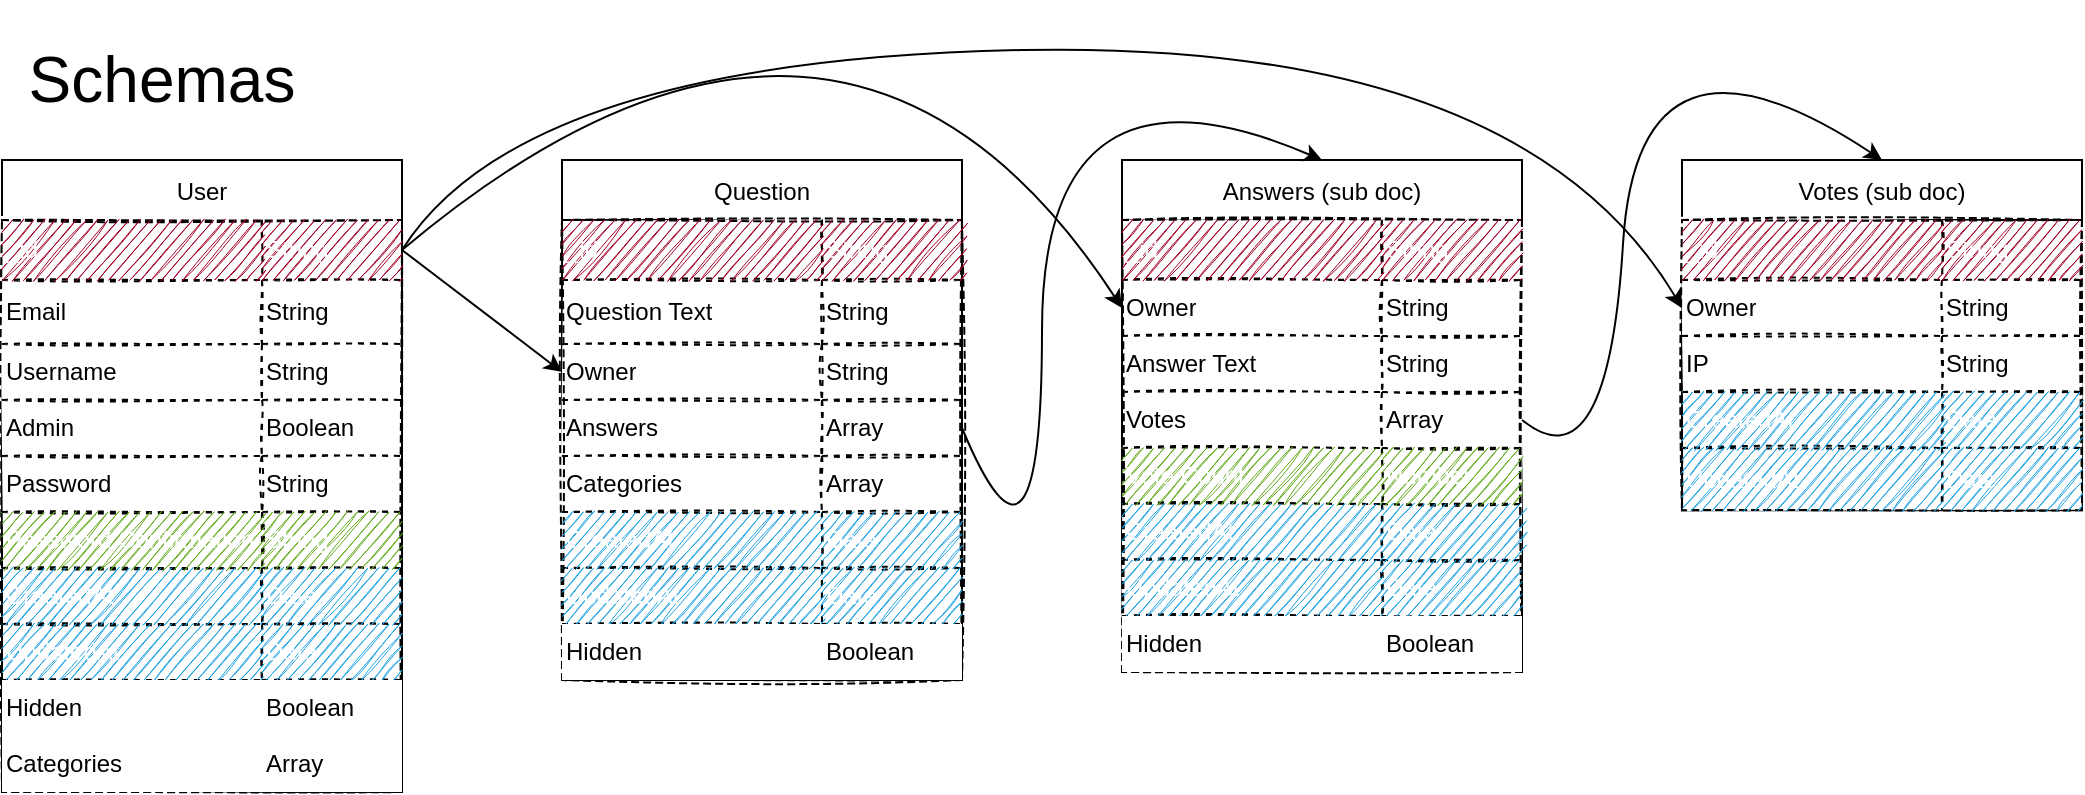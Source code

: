 <mxfile>
    <diagram id="OBr6cDBVOU-OUtQsWPw7" name="Page-1">
        <mxGraphModel dx="1098" dy="507" grid="0" gridSize="10" guides="1" tooltips="1" connect="1" arrows="1" fold="1" page="0" pageScale="1" pageWidth="827" pageHeight="1169" math="0" shadow="0">
            <root>
                <mxCell id="0"/>
                <mxCell id="1" parent="0"/>
                <mxCell id="21" value="Schemas" style="text;html=1;strokeColor=none;fillColor=none;align=center;verticalAlign=middle;whiteSpace=wrap;rounded=0;shadow=0;glass=0;dashed=1;sketch=1;fontSize=32;" parent="1" vertex="1">
                    <mxGeometry width="160" height="80" as="geometry"/>
                </mxCell>
                <mxCell id="46" value="User" style="swimlane;fontStyle=0;childLayout=stackLayout;horizontal=1;startSize=30;horizontalStack=0;resizeParent=1;resizeParentMax=0;resizeLast=0;collapsible=1;marginBottom=0;" parent="1" vertex="1">
                    <mxGeometry y="80" width="200" height="316" as="geometry">
                        <mxRectangle y="80" width="60" height="30" as="alternateBounds"/>
                    </mxGeometry>
                </mxCell>
                <mxCell id="54" value="" style="shape=table;html=1;whiteSpace=wrap;startSize=0;container=1;collapsible=0;childLayout=tableLayout;rounded=0;shadow=0;glass=0;dashed=1;sketch=1;fontSize=20;align=left;" parent="46" vertex="1">
                    <mxGeometry y="30" width="200" height="286" as="geometry"/>
                </mxCell>
                <mxCell id="55" value="" style="shape=partialRectangle;html=1;whiteSpace=wrap;collapsible=0;dropTarget=0;pointerEvents=0;fillColor=none;top=0;left=0;bottom=0;right=0;points=[[0,0.5],[1,0.5]];portConstraint=eastwest;rounded=0;shadow=0;glass=0;dashed=1;sketch=1;fontSize=20;" parent="54" vertex="1">
                    <mxGeometry width="200" height="30" as="geometry"/>
                </mxCell>
                <mxCell id="56" value="_id" style="shape=partialRectangle;html=1;whiteSpace=wrap;connectable=0;fillColor=#a20025;top=0;left=0;bottom=0;right=0;overflow=hidden;pointerEvents=1;rounded=0;shadow=0;glass=0;dashed=1;sketch=1;fontSize=12;align=left;fontColor=#ffffff;strokeColor=#6F0000;" parent="55" vertex="1">
                    <mxGeometry width="130" height="30" as="geometry">
                        <mxRectangle width="130" height="30" as="alternateBounds"/>
                    </mxGeometry>
                </mxCell>
                <mxCell id="57" value="String" style="shape=partialRectangle;html=1;whiteSpace=wrap;connectable=0;fillColor=#a20025;top=0;left=0;bottom=0;right=0;overflow=hidden;pointerEvents=1;rounded=0;shadow=0;glass=0;dashed=1;sketch=1;fontSize=12;align=left;fontColor=#ffffff;strokeColor=#6F0000;" parent="55" vertex="1">
                    <mxGeometry x="130" width="70" height="30" as="geometry">
                        <mxRectangle width="70" height="30" as="alternateBounds"/>
                    </mxGeometry>
                </mxCell>
                <mxCell id="59" value="" style="shape=partialRectangle;html=1;whiteSpace=wrap;collapsible=0;dropTarget=0;pointerEvents=0;fillColor=none;top=0;left=0;bottom=0;right=0;points=[[0,0.5],[1,0.5]];portConstraint=eastwest;rounded=0;shadow=0;glass=0;dashed=1;sketch=1;fontSize=20;" parent="54" vertex="1">
                    <mxGeometry y="30" width="200" height="32" as="geometry"/>
                </mxCell>
                <mxCell id="60" value="Email" style="shape=partialRectangle;html=1;whiteSpace=wrap;connectable=0;fillColor=none;top=0;left=0;bottom=0;right=0;overflow=hidden;pointerEvents=1;rounded=0;shadow=0;glass=0;dashed=1;sketch=1;fontSize=12;align=left;" parent="59" vertex="1">
                    <mxGeometry width="130" height="32" as="geometry">
                        <mxRectangle width="130" height="32" as="alternateBounds"/>
                    </mxGeometry>
                </mxCell>
                <mxCell id="61" value="String" style="shape=partialRectangle;html=1;whiteSpace=wrap;connectable=0;fillColor=none;top=0;left=0;bottom=0;right=0;overflow=hidden;pointerEvents=1;rounded=0;shadow=0;glass=0;dashed=1;sketch=1;fontSize=12;align=left;" parent="59" vertex="1">
                    <mxGeometry x="130" width="70" height="32" as="geometry">
                        <mxRectangle width="70" height="32" as="alternateBounds"/>
                    </mxGeometry>
                </mxCell>
                <mxCell id="63" value="" style="shape=partialRectangle;html=1;whiteSpace=wrap;collapsible=0;dropTarget=0;pointerEvents=0;fillColor=none;top=0;left=0;bottom=0;right=0;points=[[0,0.5],[1,0.5]];portConstraint=eastwest;rounded=0;shadow=0;glass=0;dashed=1;sketch=1;fontSize=20;" parent="54" vertex="1">
                    <mxGeometry y="62" width="200" height="28" as="geometry"/>
                </mxCell>
                <mxCell id="64" value="Username" style="shape=partialRectangle;html=1;whiteSpace=wrap;connectable=0;fillColor=none;top=0;left=0;bottom=0;right=0;overflow=hidden;pointerEvents=1;rounded=0;shadow=0;glass=0;dashed=1;sketch=1;fontSize=12;align=left;" parent="63" vertex="1">
                    <mxGeometry width="130" height="28" as="geometry">
                        <mxRectangle width="130" height="28" as="alternateBounds"/>
                    </mxGeometry>
                </mxCell>
                <mxCell id="65" value="String" style="shape=partialRectangle;html=1;whiteSpace=wrap;connectable=0;fillColor=none;top=0;left=0;bottom=0;right=0;overflow=hidden;pointerEvents=1;rounded=0;shadow=0;glass=0;dashed=1;sketch=1;fontSize=12;align=left;" parent="63" vertex="1">
                    <mxGeometry x="130" width="70" height="28" as="geometry">
                        <mxRectangle width="70" height="28" as="alternateBounds"/>
                    </mxGeometry>
                </mxCell>
                <mxCell id="205" style="shape=partialRectangle;html=1;whiteSpace=wrap;collapsible=0;dropTarget=0;pointerEvents=0;fillColor=none;top=0;left=0;bottom=0;right=0;points=[[0,0.5],[1,0.5]];portConstraint=eastwest;rounded=0;shadow=0;glass=0;dashed=1;sketch=1;fontSize=20;" parent="54" vertex="1">
                    <mxGeometry y="90" width="200" height="28" as="geometry"/>
                </mxCell>
                <mxCell id="206" value="Admin" style="shape=partialRectangle;html=1;whiteSpace=wrap;connectable=0;fillColor=none;top=0;left=0;bottom=0;right=0;overflow=hidden;pointerEvents=1;rounded=0;shadow=0;glass=0;dashed=1;sketch=1;fontSize=12;align=left;" parent="205" vertex="1">
                    <mxGeometry width="130" height="28" as="geometry">
                        <mxRectangle width="130" height="28" as="alternateBounds"/>
                    </mxGeometry>
                </mxCell>
                <mxCell id="207" value="Boolean" style="shape=partialRectangle;html=1;whiteSpace=wrap;connectable=0;fillColor=none;top=0;left=0;bottom=0;right=0;overflow=hidden;pointerEvents=1;rounded=0;shadow=0;glass=0;dashed=1;sketch=1;fontSize=12;align=left;" parent="205" vertex="1">
                    <mxGeometry x="130" width="70" height="28" as="geometry">
                        <mxRectangle width="70" height="28" as="alternateBounds"/>
                    </mxGeometry>
                </mxCell>
                <mxCell id="99" style="shape=partialRectangle;html=1;whiteSpace=wrap;collapsible=0;dropTarget=0;pointerEvents=0;fillColor=none;top=0;left=0;bottom=0;right=0;points=[[0,0.5],[1,0.5]];portConstraint=eastwest;rounded=0;shadow=0;glass=0;dashed=1;sketch=1;fontSize=20;" parent="54" vertex="1">
                    <mxGeometry y="118" width="200" height="28" as="geometry"/>
                </mxCell>
                <mxCell id="100" value="Password" style="shape=partialRectangle;html=1;whiteSpace=wrap;connectable=0;fillColor=none;top=0;left=0;bottom=0;right=0;overflow=hidden;pointerEvents=1;rounded=0;shadow=0;glass=0;dashed=1;sketch=1;fontSize=12;align=left;" parent="99" vertex="1">
                    <mxGeometry width="130" height="28" as="geometry">
                        <mxRectangle width="130" height="28" as="alternateBounds"/>
                    </mxGeometry>
                </mxCell>
                <mxCell id="101" value="String" style="shape=partialRectangle;html=1;whiteSpace=wrap;connectable=0;fillColor=none;top=0;left=0;bottom=0;right=0;overflow=hidden;pointerEvents=1;rounded=0;shadow=0;glass=0;dashed=1;sketch=1;fontSize=12;align=left;" parent="99" vertex="1">
                    <mxGeometry x="130" width="70" height="28" as="geometry">
                        <mxRectangle width="70" height="28" as="alternateBounds"/>
                    </mxGeometry>
                </mxCell>
                <mxCell id="102" style="shape=partialRectangle;html=1;whiteSpace=wrap;collapsible=0;dropTarget=0;pointerEvents=0;fillColor=none;top=0;left=0;bottom=0;right=0;points=[[0,0.5],[1,0.5]];portConstraint=eastwest;rounded=0;shadow=0;glass=0;dashed=1;sketch=1;fontSize=20;" parent="54" vertex="1">
                    <mxGeometry y="146" width="200" height="28" as="geometry"/>
                </mxCell>
                <mxCell id="103" value="Password Confirmation" style="shape=partialRectangle;html=1;whiteSpace=wrap;connectable=0;fillColor=#60a917;top=0;left=0;bottom=0;right=0;overflow=hidden;pointerEvents=1;rounded=0;shadow=0;glass=0;dashed=1;sketch=1;fontSize=12;align=left;strokeColor=#2D7600;fontColor=#ffffff;" parent="102" vertex="1">
                    <mxGeometry width="130" height="28" as="geometry">
                        <mxRectangle width="130" height="28" as="alternateBounds"/>
                    </mxGeometry>
                </mxCell>
                <mxCell id="104" value="String" style="shape=partialRectangle;html=1;whiteSpace=wrap;connectable=0;fillColor=#60a917;top=0;left=0;bottom=0;right=0;overflow=hidden;pointerEvents=1;rounded=0;shadow=0;glass=0;dashed=1;sketch=1;fontSize=12;align=left;strokeColor=#2D7600;fontColor=#ffffff;" parent="102" vertex="1">
                    <mxGeometry x="130" width="70" height="28" as="geometry">
                        <mxRectangle width="70" height="28" as="alternateBounds"/>
                    </mxGeometry>
                </mxCell>
                <mxCell id="105" style="shape=partialRectangle;html=1;whiteSpace=wrap;collapsible=0;dropTarget=0;pointerEvents=0;fillColor=none;top=0;left=0;bottom=0;right=0;points=[[0,0.5],[1,0.5]];portConstraint=eastwest;rounded=0;shadow=0;glass=0;dashed=1;sketch=1;fontSize=20;" parent="54" vertex="1">
                    <mxGeometry y="174" width="200" height="28" as="geometry"/>
                </mxCell>
                <mxCell id="106" value="CreatedAt" style="shape=partialRectangle;html=1;whiteSpace=wrap;connectable=0;fillColor=#1ba1e2;top=0;left=0;bottom=0;right=0;overflow=hidden;pointerEvents=1;rounded=0;shadow=0;glass=0;dashed=1;sketch=1;fontSize=12;align=left;fontColor=#ffffff;strokeColor=#006EAF;" parent="105" vertex="1">
                    <mxGeometry width="130" height="28" as="geometry">
                        <mxRectangle width="130" height="28" as="alternateBounds"/>
                    </mxGeometry>
                </mxCell>
                <mxCell id="107" value="Date" style="shape=partialRectangle;html=1;whiteSpace=wrap;connectable=0;fillColor=#1ba1e2;top=0;left=0;bottom=0;right=0;overflow=hidden;pointerEvents=1;rounded=0;shadow=0;glass=0;dashed=1;sketch=1;fontSize=12;align=left;fontColor=#ffffff;strokeColor=#006EAF;" parent="105" vertex="1">
                    <mxGeometry x="130" width="70" height="28" as="geometry">
                        <mxRectangle width="70" height="28" as="alternateBounds"/>
                    </mxGeometry>
                </mxCell>
                <mxCell id="108" style="shape=partialRectangle;html=1;whiteSpace=wrap;collapsible=0;dropTarget=0;pointerEvents=0;fillColor=none;top=0;left=0;bottom=0;right=0;points=[[0,0.5],[1,0.5]];portConstraint=eastwest;rounded=0;shadow=0;glass=0;dashed=1;sketch=1;fontSize=20;" parent="54" vertex="1">
                    <mxGeometry y="202" width="200" height="28" as="geometry"/>
                </mxCell>
                <mxCell id="109" value="UpdatedAt" style="shape=partialRectangle;html=1;whiteSpace=wrap;connectable=0;fillColor=#1ba1e2;top=0;left=0;bottom=0;right=0;overflow=hidden;pointerEvents=1;rounded=0;shadow=0;glass=0;dashed=1;sketch=1;fontSize=12;align=left;fontColor=#ffffff;strokeColor=#006EAF;" parent="108" vertex="1">
                    <mxGeometry width="130" height="28" as="geometry">
                        <mxRectangle width="130" height="28" as="alternateBounds"/>
                    </mxGeometry>
                </mxCell>
                <mxCell id="110" value="Date" style="shape=partialRectangle;html=1;whiteSpace=wrap;connectable=0;fillColor=#1ba1e2;top=0;left=0;bottom=0;right=0;overflow=hidden;pointerEvents=1;rounded=0;shadow=0;glass=0;dashed=1;sketch=1;fontSize=12;align=left;fontColor=#ffffff;strokeColor=#006EAF;" parent="108" vertex="1">
                    <mxGeometry x="130" width="70" height="28" as="geometry">
                        <mxRectangle width="70" height="28" as="alternateBounds"/>
                    </mxGeometry>
                </mxCell>
                <mxCell id="208" style="shape=partialRectangle;html=1;whiteSpace=wrap;collapsible=0;dropTarget=0;pointerEvents=0;fillColor=none;top=0;left=0;bottom=0;right=0;points=[[0,0.5],[1,0.5]];portConstraint=eastwest;rounded=0;shadow=0;glass=0;dashed=1;sketch=1;fontSize=20;" parent="54" vertex="1">
                    <mxGeometry y="230" width="200" height="28" as="geometry"/>
                </mxCell>
                <mxCell id="209" value="Hidden" style="shape=partialRectangle;html=1;whiteSpace=wrap;connectable=0;top=0;left=0;bottom=0;right=0;overflow=hidden;pointerEvents=1;rounded=0;shadow=0;glass=0;dashed=1;sketch=0;fontSize=12;align=left;" parent="208" vertex="1">
                    <mxGeometry width="130" height="28" as="geometry">
                        <mxRectangle width="130" height="28" as="alternateBounds"/>
                    </mxGeometry>
                </mxCell>
                <mxCell id="210" value="Boolean" style="shape=partialRectangle;html=1;whiteSpace=wrap;connectable=0;top=0;left=0;bottom=0;right=0;overflow=hidden;pointerEvents=1;rounded=0;shadow=0;glass=0;dashed=1;sketch=0;fontSize=12;align=left;" parent="208" vertex="1">
                    <mxGeometry x="130" width="70" height="28" as="geometry">
                        <mxRectangle width="70" height="28" as="alternateBounds"/>
                    </mxGeometry>
                </mxCell>
                <mxCell id="220" style="shape=partialRectangle;html=1;whiteSpace=wrap;collapsible=0;dropTarget=0;pointerEvents=0;fillColor=none;top=0;left=0;bottom=0;right=0;points=[[0,0.5],[1,0.5]];portConstraint=eastwest;rounded=0;shadow=0;glass=0;dashed=1;sketch=1;fontSize=20;" parent="54" vertex="1">
                    <mxGeometry y="258" width="200" height="28" as="geometry"/>
                </mxCell>
                <mxCell id="221" value="Categories" style="shape=partialRectangle;html=1;whiteSpace=wrap;connectable=0;top=0;left=0;bottom=0;right=0;overflow=hidden;pointerEvents=1;rounded=0;shadow=0;glass=0;dashed=1;sketch=0;fontSize=12;align=left;" parent="220" vertex="1">
                    <mxGeometry width="130" height="28" as="geometry">
                        <mxRectangle width="130" height="28" as="alternateBounds"/>
                    </mxGeometry>
                </mxCell>
                <mxCell id="222" value="Array" style="shape=partialRectangle;html=1;whiteSpace=wrap;connectable=0;top=0;left=0;bottom=0;right=0;overflow=hidden;pointerEvents=1;rounded=0;shadow=0;glass=0;dashed=1;sketch=0;fontSize=12;align=left;" parent="220" vertex="1">
                    <mxGeometry x="130" width="70" height="28" as="geometry">
                        <mxRectangle width="70" height="28" as="alternateBounds"/>
                    </mxGeometry>
                </mxCell>
                <mxCell id="112" value="Question" style="swimlane;fontStyle=0;childLayout=stackLayout;horizontal=1;startSize=30;horizontalStack=0;resizeParent=1;resizeParentMax=0;resizeLast=0;collapsible=1;marginBottom=0;" parent="1" vertex="1">
                    <mxGeometry x="280" y="80" width="200" height="260" as="geometry">
                        <mxRectangle y="80" width="60" height="30" as="alternateBounds"/>
                    </mxGeometry>
                </mxCell>
                <mxCell id="113" value="" style="shape=table;html=1;whiteSpace=wrap;startSize=0;container=1;collapsible=0;childLayout=tableLayout;rounded=0;shadow=0;glass=0;dashed=1;sketch=1;fontSize=20;align=left;" parent="112" vertex="1">
                    <mxGeometry y="30" width="200" height="230" as="geometry"/>
                </mxCell>
                <mxCell id="114" value="" style="shape=partialRectangle;html=1;whiteSpace=wrap;collapsible=0;dropTarget=0;pointerEvents=0;fillColor=none;top=0;left=0;bottom=0;right=0;points=[[0,0.5],[1,0.5]];portConstraint=eastwest;rounded=0;shadow=0;glass=0;dashed=1;sketch=1;fontSize=20;" parent="113" vertex="1">
                    <mxGeometry width="200" height="30" as="geometry"/>
                </mxCell>
                <mxCell id="115" value="_id" style="shape=partialRectangle;html=1;whiteSpace=wrap;connectable=0;fillColor=#a20025;top=0;left=0;bottom=0;right=0;overflow=hidden;pointerEvents=1;rounded=0;shadow=0;glass=0;dashed=1;sketch=1;fontSize=12;align=left;fontColor=#ffffff;strokeColor=#6F0000;" parent="114" vertex="1">
                    <mxGeometry width="130" height="30" as="geometry">
                        <mxRectangle width="130" height="30" as="alternateBounds"/>
                    </mxGeometry>
                </mxCell>
                <mxCell id="116" value="String" style="shape=partialRectangle;html=1;whiteSpace=wrap;connectable=0;fillColor=#a20025;top=0;left=0;bottom=0;right=0;overflow=hidden;pointerEvents=1;rounded=0;shadow=0;glass=0;dashed=1;sketch=1;fontSize=12;align=left;fontColor=#ffffff;strokeColor=#6F0000;" parent="114" vertex="1">
                    <mxGeometry x="130" width="70" height="30" as="geometry">
                        <mxRectangle width="70" height="30" as="alternateBounds"/>
                    </mxGeometry>
                </mxCell>
                <mxCell id="117" value="" style="shape=partialRectangle;html=1;whiteSpace=wrap;collapsible=0;dropTarget=0;pointerEvents=0;fillColor=none;top=0;left=0;bottom=0;right=0;points=[[0,0.5],[1,0.5]];portConstraint=eastwest;rounded=0;shadow=0;glass=0;dashed=1;sketch=1;fontSize=20;" parent="113" vertex="1">
                    <mxGeometry y="30" width="200" height="32" as="geometry"/>
                </mxCell>
                <mxCell id="118" value="Question Text" style="shape=partialRectangle;html=1;whiteSpace=wrap;connectable=0;fillColor=none;top=0;left=0;bottom=0;right=0;overflow=hidden;pointerEvents=1;rounded=0;shadow=0;glass=0;dashed=1;sketch=1;fontSize=12;align=left;" parent="117" vertex="1">
                    <mxGeometry width="130" height="32" as="geometry">
                        <mxRectangle width="130" height="32" as="alternateBounds"/>
                    </mxGeometry>
                </mxCell>
                <mxCell id="119" value="String" style="shape=partialRectangle;html=1;whiteSpace=wrap;connectable=0;fillColor=none;top=0;left=0;bottom=0;right=0;overflow=hidden;pointerEvents=1;rounded=0;shadow=0;glass=0;dashed=1;sketch=1;fontSize=12;align=left;" parent="117" vertex="1">
                    <mxGeometry x="130" width="70" height="32" as="geometry">
                        <mxRectangle width="70" height="32" as="alternateBounds"/>
                    </mxGeometry>
                </mxCell>
                <mxCell id="120" value="" style="shape=partialRectangle;html=1;whiteSpace=wrap;collapsible=0;dropTarget=0;pointerEvents=0;fillColor=none;top=0;left=0;bottom=0;right=0;points=[[0,0.5],[1,0.5]];portConstraint=eastwest;rounded=0;shadow=0;glass=0;dashed=1;sketch=1;fontSize=20;" parent="113" vertex="1">
                    <mxGeometry y="62" width="200" height="28" as="geometry"/>
                </mxCell>
                <mxCell id="121" value="Owner" style="shape=partialRectangle;html=1;whiteSpace=wrap;connectable=0;fillColor=none;top=0;left=0;bottom=0;right=0;overflow=hidden;pointerEvents=1;rounded=0;shadow=0;glass=0;dashed=1;sketch=1;fontSize=12;align=left;" parent="120" vertex="1">
                    <mxGeometry width="130" height="28" as="geometry">
                        <mxRectangle width="130" height="28" as="alternateBounds"/>
                    </mxGeometry>
                </mxCell>
                <mxCell id="122" value="String" style="shape=partialRectangle;html=1;whiteSpace=wrap;connectable=0;fillColor=none;top=0;left=0;bottom=0;right=0;overflow=hidden;pointerEvents=1;rounded=0;shadow=0;glass=0;dashed=1;sketch=1;fontSize=12;align=left;" parent="120" vertex="1">
                    <mxGeometry x="130" width="70" height="28" as="geometry">
                        <mxRectangle width="70" height="28" as="alternateBounds"/>
                    </mxGeometry>
                </mxCell>
                <mxCell id="123" style="shape=partialRectangle;html=1;whiteSpace=wrap;collapsible=0;dropTarget=0;pointerEvents=0;fillColor=none;top=0;left=0;bottom=0;right=0;points=[[0,0.5],[1,0.5]];portConstraint=eastwest;rounded=0;shadow=0;glass=0;dashed=1;sketch=1;fontSize=20;" parent="113" vertex="1">
                    <mxGeometry y="90" width="200" height="28" as="geometry"/>
                </mxCell>
                <mxCell id="124" value="Answers" style="shape=partialRectangle;html=1;whiteSpace=wrap;connectable=0;fillColor=none;top=0;left=0;bottom=0;right=0;overflow=hidden;pointerEvents=1;rounded=0;shadow=0;glass=0;dashed=1;sketch=1;fontSize=12;align=left;" parent="123" vertex="1">
                    <mxGeometry width="130" height="28" as="geometry">
                        <mxRectangle width="130" height="28" as="alternateBounds"/>
                    </mxGeometry>
                </mxCell>
                <mxCell id="125" value="Array" style="shape=partialRectangle;html=1;whiteSpace=wrap;connectable=0;fillColor=none;top=0;left=0;bottom=0;right=0;overflow=hidden;pointerEvents=1;rounded=0;shadow=0;glass=0;dashed=1;sketch=1;fontSize=12;align=left;" parent="123" vertex="1">
                    <mxGeometry x="130" width="70" height="28" as="geometry">
                        <mxRectangle width="70" height="28" as="alternateBounds"/>
                    </mxGeometry>
                </mxCell>
                <mxCell id="199" style="shape=partialRectangle;html=1;whiteSpace=wrap;collapsible=0;dropTarget=0;pointerEvents=0;fillColor=none;top=0;left=0;bottom=0;right=0;points=[[0,0.5],[1,0.5]];portConstraint=eastwest;rounded=0;shadow=0;glass=0;dashed=1;sketch=1;fontSize=20;" parent="113" vertex="1">
                    <mxGeometry y="118" width="200" height="28" as="geometry"/>
                </mxCell>
                <mxCell id="200" value="Categories" style="shape=partialRectangle;html=1;whiteSpace=wrap;connectable=0;fillColor=none;top=0;left=0;bottom=0;right=0;overflow=hidden;pointerEvents=1;rounded=0;shadow=0;glass=0;dashed=1;sketch=1;fontSize=12;align=left;" parent="199" vertex="1">
                    <mxGeometry width="130" height="28" as="geometry">
                        <mxRectangle width="130" height="28" as="alternateBounds"/>
                    </mxGeometry>
                </mxCell>
                <mxCell id="201" value="Array" style="shape=partialRectangle;html=1;whiteSpace=wrap;connectable=0;fillColor=none;top=0;left=0;bottom=0;right=0;overflow=hidden;pointerEvents=1;rounded=0;shadow=0;glass=0;dashed=1;sketch=1;fontSize=12;align=left;" parent="199" vertex="1">
                    <mxGeometry x="130" width="70" height="28" as="geometry">
                        <mxRectangle width="70" height="28" as="alternateBounds"/>
                    </mxGeometry>
                </mxCell>
                <mxCell id="176" style="shape=partialRectangle;html=1;whiteSpace=wrap;collapsible=0;dropTarget=0;pointerEvents=0;fillColor=none;top=0;left=0;bottom=0;right=0;points=[[0,0.5],[1,0.5]];portConstraint=eastwest;rounded=0;shadow=0;glass=0;dashed=1;sketch=1;fontSize=20;" parent="113" vertex="1">
                    <mxGeometry y="146" width="200" height="28" as="geometry"/>
                </mxCell>
                <mxCell id="177" value="CreatedAt" style="shape=partialRectangle;html=1;whiteSpace=wrap;connectable=0;fillColor=#1ba1e2;top=0;left=0;bottom=0;right=0;overflow=hidden;pointerEvents=1;rounded=0;shadow=0;glass=0;dashed=1;sketch=1;fontSize=12;align=left;fontColor=#ffffff;strokeColor=#006EAF;" parent="176" vertex="1">
                    <mxGeometry width="130" height="28" as="geometry">
                        <mxRectangle width="130" height="28" as="alternateBounds"/>
                    </mxGeometry>
                </mxCell>
                <mxCell id="178" value="Date" style="shape=partialRectangle;html=1;whiteSpace=wrap;connectable=0;fillColor=#1ba1e2;top=0;left=0;bottom=0;right=0;overflow=hidden;pointerEvents=1;rounded=0;shadow=0;glass=0;dashed=1;sketch=1;fontSize=12;align=left;fontColor=#ffffff;strokeColor=#006EAF;" parent="176" vertex="1">
                    <mxGeometry x="130" width="70" height="28" as="geometry">
                        <mxRectangle width="70" height="28" as="alternateBounds"/>
                    </mxGeometry>
                </mxCell>
                <mxCell id="180" style="shape=partialRectangle;html=1;whiteSpace=wrap;collapsible=0;dropTarget=0;pointerEvents=0;fillColor=none;top=0;left=0;bottom=0;right=0;points=[[0,0.5],[1,0.5]];portConstraint=eastwest;rounded=0;shadow=0;glass=0;dashed=1;sketch=1;fontSize=20;" parent="113" vertex="1">
                    <mxGeometry y="174" width="200" height="28" as="geometry"/>
                </mxCell>
                <mxCell id="181" value="UpdatedAt" style="shape=partialRectangle;html=1;whiteSpace=wrap;connectable=0;fillColor=#1ba1e2;top=0;left=0;bottom=0;right=0;overflow=hidden;pointerEvents=1;rounded=0;shadow=0;glass=0;dashed=1;sketch=1;fontSize=12;align=left;fontColor=#ffffff;strokeColor=#006EAF;" parent="180" vertex="1">
                    <mxGeometry width="130" height="28" as="geometry">
                        <mxRectangle width="130" height="28" as="alternateBounds"/>
                    </mxGeometry>
                </mxCell>
                <mxCell id="182" value="Date" style="shape=partialRectangle;html=1;whiteSpace=wrap;connectable=0;fillColor=#1ba1e2;top=0;left=0;bottom=0;right=0;overflow=hidden;pointerEvents=1;rounded=0;shadow=0;glass=0;dashed=1;sketch=1;fontSize=12;align=left;fontColor=#ffffff;strokeColor=#006EAF;" parent="180" vertex="1">
                    <mxGeometry x="130" width="70" height="28" as="geometry">
                        <mxRectangle width="70" height="28" as="alternateBounds"/>
                    </mxGeometry>
                </mxCell>
                <mxCell id="211" style="shape=partialRectangle;html=1;whiteSpace=wrap;collapsible=0;dropTarget=0;pointerEvents=0;fillColor=none;top=0;left=0;bottom=0;right=0;points=[[0,0.5],[1,0.5]];portConstraint=eastwest;rounded=0;shadow=0;glass=0;dashed=1;sketch=1;fontSize=20;" parent="113" vertex="1">
                    <mxGeometry y="202" width="200" height="28" as="geometry"/>
                </mxCell>
                <mxCell id="212" value="Hidden" style="shape=partialRectangle;html=1;whiteSpace=wrap;connectable=0;top=0;left=0;bottom=0;right=0;overflow=hidden;pointerEvents=1;rounded=0;shadow=0;glass=0;dashed=1;sketch=0;fontSize=12;align=left;" parent="211" vertex="1">
                    <mxGeometry width="130" height="28" as="geometry">
                        <mxRectangle width="130" height="28" as="alternateBounds"/>
                    </mxGeometry>
                </mxCell>
                <mxCell id="213" value="Boolean" style="shape=partialRectangle;html=1;whiteSpace=wrap;connectable=0;top=0;left=0;bottom=0;right=0;overflow=hidden;pointerEvents=1;rounded=0;shadow=0;glass=0;dashed=1;sketch=0;fontSize=12;align=left;" parent="211" vertex="1">
                    <mxGeometry x="130" width="70" height="28" as="geometry">
                        <mxRectangle width="70" height="28" as="alternateBounds"/>
                    </mxGeometry>
                </mxCell>
                <mxCell id="135" value="" style="endArrow=classic;html=1;fontSize=12;fontColor=#FFFFFF;exitX=1;exitY=0.5;exitDx=0;exitDy=0;entryX=0;entryY=0.5;entryDx=0;entryDy=0;" parent="1" source="55" target="120" edge="1">
                    <mxGeometry width="50" height="50" relative="1" as="geometry">
                        <mxPoint x="370" y="320" as="sourcePoint"/>
                        <mxPoint x="420" y="270" as="targetPoint"/>
                    </mxGeometry>
                </mxCell>
                <mxCell id="136" value="Answers (sub doc)" style="swimlane;fontStyle=0;childLayout=stackLayout;horizontal=1;startSize=30;horizontalStack=0;resizeParent=1;resizeParentMax=0;resizeLast=0;collapsible=1;marginBottom=0;" parent="1" vertex="1">
                    <mxGeometry x="560" y="80" width="200" height="256" as="geometry">
                        <mxRectangle y="80" width="60" height="30" as="alternateBounds"/>
                    </mxGeometry>
                </mxCell>
                <mxCell id="137" value="" style="shape=table;html=1;whiteSpace=wrap;startSize=0;container=1;collapsible=0;childLayout=tableLayout;rounded=0;shadow=0;glass=0;dashed=1;sketch=1;fontSize=20;align=left;" parent="136" vertex="1">
                    <mxGeometry y="30" width="200" height="226" as="geometry"/>
                </mxCell>
                <mxCell id="138" value="" style="shape=partialRectangle;html=1;whiteSpace=wrap;collapsible=0;dropTarget=0;pointerEvents=0;fillColor=none;top=0;left=0;bottom=0;right=0;points=[[0,0.5],[1,0.5]];portConstraint=eastwest;rounded=0;shadow=0;glass=0;dashed=1;sketch=1;fontSize=20;" parent="137" vertex="1">
                    <mxGeometry width="200" height="30" as="geometry"/>
                </mxCell>
                <mxCell id="139" value="_id" style="shape=partialRectangle;html=1;whiteSpace=wrap;connectable=0;fillColor=#a20025;top=0;left=0;bottom=0;right=0;overflow=hidden;pointerEvents=1;rounded=0;shadow=0;glass=0;dashed=1;sketch=1;fontSize=12;align=left;fontColor=#ffffff;strokeColor=#6F0000;" parent="138" vertex="1">
                    <mxGeometry width="130" height="30" as="geometry">
                        <mxRectangle width="130" height="30" as="alternateBounds"/>
                    </mxGeometry>
                </mxCell>
                <mxCell id="140" value="String" style="shape=partialRectangle;html=1;whiteSpace=wrap;connectable=0;fillColor=#a20025;top=0;left=0;bottom=0;right=0;overflow=hidden;pointerEvents=1;rounded=0;shadow=0;glass=0;dashed=1;sketch=1;fontSize=12;align=left;fontColor=#ffffff;strokeColor=#6F0000;" parent="138" vertex="1">
                    <mxGeometry x="130" width="70" height="30" as="geometry">
                        <mxRectangle width="70" height="30" as="alternateBounds"/>
                    </mxGeometry>
                </mxCell>
                <mxCell id="144" value="" style="shape=partialRectangle;html=1;whiteSpace=wrap;collapsible=0;dropTarget=0;pointerEvents=0;fillColor=none;top=0;left=0;bottom=0;right=0;points=[[0,0.5],[1,0.5]];portConstraint=eastwest;rounded=0;shadow=0;glass=0;dashed=1;sketch=1;fontSize=20;" parent="137" vertex="1">
                    <mxGeometry y="30" width="200" height="28" as="geometry"/>
                </mxCell>
                <mxCell id="145" value="Owner" style="shape=partialRectangle;html=1;whiteSpace=wrap;connectable=0;fillColor=none;top=0;left=0;bottom=0;right=0;overflow=hidden;pointerEvents=1;rounded=0;shadow=0;glass=0;dashed=1;sketch=1;fontSize=12;align=left;" parent="144" vertex="1">
                    <mxGeometry width="130" height="28" as="geometry">
                        <mxRectangle width="130" height="28" as="alternateBounds"/>
                    </mxGeometry>
                </mxCell>
                <mxCell id="146" value="String" style="shape=partialRectangle;html=1;whiteSpace=wrap;connectable=0;fillColor=none;top=0;left=0;bottom=0;right=0;overflow=hidden;pointerEvents=1;rounded=0;shadow=0;glass=0;dashed=1;sketch=1;fontSize=12;align=left;" parent="144" vertex="1">
                    <mxGeometry x="130" width="70" height="28" as="geometry">
                        <mxRectangle width="70" height="28" as="alternateBounds"/>
                    </mxGeometry>
                </mxCell>
                <mxCell id="147" style="shape=partialRectangle;html=1;whiteSpace=wrap;collapsible=0;dropTarget=0;pointerEvents=0;fillColor=none;top=0;left=0;bottom=0;right=0;points=[[0,0.5],[1,0.5]];portConstraint=eastwest;rounded=0;shadow=0;glass=0;dashed=1;sketch=1;fontSize=20;" parent="137" vertex="1">
                    <mxGeometry y="58" width="200" height="28" as="geometry"/>
                </mxCell>
                <mxCell id="148" value="Answer Text" style="shape=partialRectangle;html=1;whiteSpace=wrap;connectable=0;fillColor=none;top=0;left=0;bottom=0;right=0;overflow=hidden;pointerEvents=1;rounded=0;shadow=0;glass=0;dashed=1;sketch=1;fontSize=12;align=left;" parent="147" vertex="1">
                    <mxGeometry width="130" height="28" as="geometry">
                        <mxRectangle width="130" height="28" as="alternateBounds"/>
                    </mxGeometry>
                </mxCell>
                <mxCell id="149" value="String" style="shape=partialRectangle;html=1;whiteSpace=wrap;connectable=0;fillColor=none;top=0;left=0;bottom=0;right=0;overflow=hidden;pointerEvents=1;rounded=0;shadow=0;glass=0;dashed=1;sketch=1;fontSize=12;align=left;" parent="147" vertex="1">
                    <mxGeometry x="130" width="70" height="28" as="geometry">
                        <mxRectangle width="70" height="28" as="alternateBounds"/>
                    </mxGeometry>
                </mxCell>
                <mxCell id="155" style="shape=partialRectangle;html=1;whiteSpace=wrap;collapsible=0;dropTarget=0;pointerEvents=0;fillColor=none;top=0;left=0;bottom=0;right=0;points=[[0,0.5],[1,0.5]];portConstraint=eastwest;rounded=0;shadow=0;glass=0;dashed=1;sketch=1;fontSize=20;" parent="137" vertex="1">
                    <mxGeometry y="86" width="200" height="28" as="geometry"/>
                </mxCell>
                <mxCell id="156" value="Votes" style="shape=partialRectangle;html=1;whiteSpace=wrap;connectable=0;fillColor=none;top=0;left=0;bottom=0;right=0;overflow=hidden;pointerEvents=1;rounded=0;shadow=0;glass=0;dashed=1;sketch=1;fontSize=12;align=left;" parent="155" vertex="1">
                    <mxGeometry width="130" height="28" as="geometry">
                        <mxRectangle width="130" height="28" as="alternateBounds"/>
                    </mxGeometry>
                </mxCell>
                <mxCell id="157" value="Array" style="shape=partialRectangle;html=1;whiteSpace=wrap;connectable=0;fillColor=none;top=0;left=0;bottom=0;right=0;overflow=hidden;pointerEvents=1;rounded=0;shadow=0;glass=0;dashed=1;sketch=1;fontSize=12;align=left;" parent="155" vertex="1">
                    <mxGeometry x="130" width="70" height="28" as="geometry">
                        <mxRectangle width="70" height="28" as="alternateBounds"/>
                    </mxGeometry>
                </mxCell>
                <mxCell id="173" style="shape=partialRectangle;html=1;whiteSpace=wrap;collapsible=0;dropTarget=0;pointerEvents=0;fillColor=none;top=0;left=0;bottom=0;right=0;points=[[0,0.5],[1,0.5]];portConstraint=eastwest;rounded=0;shadow=0;glass=0;dashed=1;sketch=1;fontSize=20;" parent="137" vertex="1">
                    <mxGeometry y="114" width="200" height="28" as="geometry"/>
                </mxCell>
                <mxCell id="174" value="Vote Count" style="shape=partialRectangle;html=1;whiteSpace=wrap;connectable=0;fillColor=#60a917;top=0;left=0;bottom=0;right=0;overflow=hidden;pointerEvents=1;rounded=0;shadow=0;glass=0;dashed=1;sketch=1;fontSize=12;align=left;fontColor=#ffffff;strokeColor=#2D7600;" parent="173" vertex="1">
                    <mxGeometry width="130" height="28" as="geometry">
                        <mxRectangle width="130" height="28" as="alternateBounds"/>
                    </mxGeometry>
                </mxCell>
                <mxCell id="175" value="Number" style="shape=partialRectangle;html=1;whiteSpace=wrap;connectable=0;fillColor=#60a917;top=0;left=0;bottom=0;right=0;overflow=hidden;pointerEvents=1;rounded=0;shadow=0;glass=0;dashed=1;sketch=1;fontSize=12;align=left;fontColor=#ffffff;strokeColor=#2D7600;" parent="173" vertex="1">
                    <mxGeometry x="130" width="70" height="28" as="geometry">
                        <mxRectangle width="70" height="28" as="alternateBounds"/>
                    </mxGeometry>
                </mxCell>
                <mxCell id="187" style="shape=partialRectangle;html=1;whiteSpace=wrap;collapsible=0;dropTarget=0;pointerEvents=0;fillColor=none;top=0;left=0;bottom=0;right=0;points=[[0,0.5],[1,0.5]];portConstraint=eastwest;rounded=0;shadow=0;glass=0;dashed=1;sketch=1;fontSize=20;" parent="137" vertex="1">
                    <mxGeometry y="142" width="200" height="28" as="geometry"/>
                </mxCell>
                <mxCell id="188" value="CreatedAt" style="shape=partialRectangle;html=1;whiteSpace=wrap;connectable=0;fillColor=#1ba1e2;top=0;left=0;bottom=0;right=0;overflow=hidden;pointerEvents=1;rounded=0;shadow=0;glass=0;dashed=1;sketch=1;fontSize=12;align=left;fontColor=#ffffff;strokeColor=#006EAF;" parent="187" vertex="1">
                    <mxGeometry width="130" height="28" as="geometry">
                        <mxRectangle width="130" height="28" as="alternateBounds"/>
                    </mxGeometry>
                </mxCell>
                <mxCell id="189" value="Date" style="shape=partialRectangle;html=1;whiteSpace=wrap;connectable=0;fillColor=#1ba1e2;top=0;left=0;bottom=0;right=0;overflow=hidden;pointerEvents=1;rounded=0;shadow=0;glass=0;dashed=1;sketch=1;fontSize=12;align=left;fontColor=#ffffff;strokeColor=#006EAF;" parent="187" vertex="1">
                    <mxGeometry x="130" width="70" height="28" as="geometry">
                        <mxRectangle width="70" height="28" as="alternateBounds"/>
                    </mxGeometry>
                </mxCell>
                <mxCell id="184" style="shape=partialRectangle;html=1;whiteSpace=wrap;collapsible=0;dropTarget=0;pointerEvents=0;fillColor=none;top=0;left=0;bottom=0;right=0;points=[[0,0.5],[1,0.5]];portConstraint=eastwest;rounded=0;shadow=0;glass=0;dashed=1;sketch=1;fontSize=20;" parent="137" vertex="1">
                    <mxGeometry y="170" width="200" height="28" as="geometry"/>
                </mxCell>
                <mxCell id="185" value="UpdatedAt" style="shape=partialRectangle;html=1;whiteSpace=wrap;connectable=0;fillColor=#1ba1e2;top=0;left=0;bottom=0;right=0;overflow=hidden;pointerEvents=1;rounded=0;shadow=0;glass=0;dashed=1;sketch=1;fontSize=12;align=left;fontColor=#ffffff;strokeColor=#006EAF;" parent="184" vertex="1">
                    <mxGeometry width="130" height="28" as="geometry">
                        <mxRectangle width="130" height="28" as="alternateBounds"/>
                    </mxGeometry>
                </mxCell>
                <mxCell id="186" value="Date" style="shape=partialRectangle;html=1;whiteSpace=wrap;connectable=0;fillColor=#1ba1e2;top=0;left=0;bottom=0;right=0;overflow=hidden;pointerEvents=1;rounded=0;shadow=0;glass=0;dashed=1;sketch=1;fontSize=12;align=left;fontColor=#ffffff;strokeColor=#006EAF;" parent="184" vertex="1">
                    <mxGeometry x="130" width="70" height="28" as="geometry">
                        <mxRectangle width="70" height="28" as="alternateBounds"/>
                    </mxGeometry>
                </mxCell>
                <mxCell id="214" style="shape=partialRectangle;html=1;whiteSpace=wrap;collapsible=0;dropTarget=0;pointerEvents=0;fillColor=none;top=0;left=0;bottom=0;right=0;points=[[0,0.5],[1,0.5]];portConstraint=eastwest;rounded=0;shadow=0;glass=0;dashed=1;sketch=1;fontSize=20;" parent="137" vertex="1">
                    <mxGeometry y="198" width="200" height="28" as="geometry"/>
                </mxCell>
                <mxCell id="215" value="Hidden" style="shape=partialRectangle;html=1;whiteSpace=wrap;connectable=0;top=0;left=0;bottom=0;right=0;overflow=hidden;pointerEvents=1;rounded=0;shadow=0;glass=0;dashed=1;sketch=0;fontSize=12;align=left;" parent="214" vertex="1">
                    <mxGeometry width="130" height="28" as="geometry">
                        <mxRectangle width="130" height="28" as="alternateBounds"/>
                    </mxGeometry>
                </mxCell>
                <mxCell id="216" value="Boolean" style="shape=partialRectangle;html=1;whiteSpace=wrap;connectable=0;top=0;left=0;bottom=0;right=0;overflow=hidden;pointerEvents=1;rounded=0;shadow=0;glass=0;dashed=1;sketch=0;fontSize=12;align=left;" parent="214" vertex="1">
                    <mxGeometry x="130" width="70" height="28" as="geometry">
                        <mxRectangle width="70" height="28" as="alternateBounds"/>
                    </mxGeometry>
                </mxCell>
                <mxCell id="150" value="" style="curved=1;endArrow=classic;html=1;fontSize=12;fontColor=#FFFFFF;exitX=1;exitY=0.5;exitDx=0;exitDy=0;entryX=0;entryY=0.5;entryDx=0;entryDy=0;" parent="1" source="55" target="144" edge="1">
                    <mxGeometry width="50" height="50" relative="1" as="geometry">
                        <mxPoint x="370" y="320" as="sourcePoint"/>
                        <mxPoint x="420" y="270" as="targetPoint"/>
                        <Array as="points">
                            <mxPoint x="420" y="-60"/>
                        </Array>
                    </mxGeometry>
                </mxCell>
                <mxCell id="158" value="Votes (sub doc)" style="swimlane;fontStyle=0;childLayout=stackLayout;horizontal=1;startSize=30;horizontalStack=0;resizeParent=1;resizeParentMax=0;resizeLast=0;collapsible=1;marginBottom=0;" parent="1" vertex="1">
                    <mxGeometry x="840" y="80" width="200" height="175.086" as="geometry">
                        <mxRectangle y="80" width="60" height="30" as="alternateBounds"/>
                    </mxGeometry>
                </mxCell>
                <mxCell id="159" value="" style="shape=table;html=1;whiteSpace=wrap;startSize=0;container=1;collapsible=0;childLayout=tableLayout;rounded=0;shadow=0;glass=0;dashed=1;sketch=1;fontSize=20;align=left;" parent="158" vertex="1">
                    <mxGeometry y="30" width="200" height="145.086" as="geometry"/>
                </mxCell>
                <mxCell id="160" value="" style="shape=partialRectangle;html=1;whiteSpace=wrap;collapsible=0;dropTarget=0;pointerEvents=0;fillColor=none;top=0;left=0;bottom=0;right=0;points=[[0,0.5],[1,0.5]];portConstraint=eastwest;rounded=0;shadow=0;glass=0;dashed=1;sketch=1;fontSize=20;" parent="159" vertex="1">
                    <mxGeometry width="200" height="30" as="geometry"/>
                </mxCell>
                <mxCell id="161" value="_id" style="shape=partialRectangle;html=1;whiteSpace=wrap;connectable=0;fillColor=#a20025;top=0;left=0;bottom=0;right=0;overflow=hidden;pointerEvents=1;rounded=0;shadow=0;glass=0;dashed=1;sketch=1;fontSize=12;align=left;fontColor=#ffffff;strokeColor=#6F0000;" parent="160" vertex="1">
                    <mxGeometry width="130" height="30" as="geometry">
                        <mxRectangle width="130" height="30" as="alternateBounds"/>
                    </mxGeometry>
                </mxCell>
                <mxCell id="162" value="String" style="shape=partialRectangle;html=1;whiteSpace=wrap;connectable=0;fillColor=#a20025;top=0;left=0;bottom=0;right=0;overflow=hidden;pointerEvents=1;rounded=0;shadow=0;glass=0;dashed=1;sketch=1;fontSize=12;align=left;fontColor=#ffffff;strokeColor=#6F0000;" parent="160" vertex="1">
                    <mxGeometry x="130" width="70" height="30" as="geometry">
                        <mxRectangle width="70" height="30" as="alternateBounds"/>
                    </mxGeometry>
                </mxCell>
                <mxCell id="163" value="" style="shape=partialRectangle;html=1;whiteSpace=wrap;collapsible=0;dropTarget=0;pointerEvents=0;fillColor=none;top=0;left=0;bottom=0;right=0;points=[[0,0.5],[1,0.5]];portConstraint=eastwest;rounded=0;shadow=0;glass=0;dashed=1;sketch=1;fontSize=20;" parent="159" vertex="1">
                    <mxGeometry y="30" width="200" height="28" as="geometry"/>
                </mxCell>
                <mxCell id="164" value="Owner" style="shape=partialRectangle;html=1;whiteSpace=wrap;connectable=0;fillColor=none;top=0;left=0;bottom=0;right=0;overflow=hidden;pointerEvents=1;rounded=0;shadow=0;glass=0;dashed=1;sketch=1;fontSize=12;align=left;" parent="163" vertex="1">
                    <mxGeometry width="130" height="28" as="geometry">
                        <mxRectangle width="130" height="28" as="alternateBounds"/>
                    </mxGeometry>
                </mxCell>
                <mxCell id="165" value="String" style="shape=partialRectangle;html=1;whiteSpace=wrap;connectable=0;fillColor=none;top=0;left=0;bottom=0;right=0;overflow=hidden;pointerEvents=1;rounded=0;shadow=0;glass=0;dashed=1;sketch=1;fontSize=12;align=left;" parent="163" vertex="1">
                    <mxGeometry x="130" width="70" height="28" as="geometry">
                        <mxRectangle width="70" height="28" as="alternateBounds"/>
                    </mxGeometry>
                </mxCell>
                <mxCell id="166" style="shape=partialRectangle;html=1;whiteSpace=wrap;collapsible=0;dropTarget=0;pointerEvents=0;fillColor=none;top=0;left=0;bottom=0;right=0;points=[[0,0.5],[1,0.5]];portConstraint=eastwest;rounded=0;shadow=0;glass=0;dashed=1;sketch=1;fontSize=20;" parent="159" vertex="1">
                    <mxGeometry y="58" width="200" height="28" as="geometry"/>
                </mxCell>
                <mxCell id="167" value="IP" style="shape=partialRectangle;html=1;whiteSpace=wrap;connectable=0;fillColor=none;top=0;left=0;bottom=0;right=0;overflow=hidden;pointerEvents=1;rounded=0;shadow=0;glass=0;dashed=1;sketch=1;fontSize=12;align=left;" parent="166" vertex="1">
                    <mxGeometry width="130" height="28" as="geometry">
                        <mxRectangle width="130" height="28" as="alternateBounds"/>
                    </mxGeometry>
                </mxCell>
                <mxCell id="168" value="String" style="shape=partialRectangle;html=1;whiteSpace=wrap;connectable=0;fillColor=none;top=0;left=0;bottom=0;right=0;overflow=hidden;pointerEvents=1;rounded=0;shadow=0;glass=0;dashed=1;sketch=1;fontSize=12;align=left;" parent="166" vertex="1">
                    <mxGeometry x="130" width="70" height="28" as="geometry">
                        <mxRectangle width="70" height="28" as="alternateBounds"/>
                    </mxGeometry>
                </mxCell>
                <mxCell id="196" style="shape=partialRectangle;html=1;whiteSpace=wrap;collapsible=0;dropTarget=0;pointerEvents=0;fillColor=none;top=0;left=0;bottom=0;right=0;points=[[0,0.5],[1,0.5]];portConstraint=eastwest;rounded=0;shadow=0;glass=0;dashed=1;sketch=1;fontSize=20;" parent="159" vertex="1">
                    <mxGeometry y="86" width="200" height="28" as="geometry"/>
                </mxCell>
                <mxCell id="197" value="CreatedAt" style="shape=partialRectangle;html=1;whiteSpace=wrap;connectable=0;fillColor=#1ba1e2;top=0;left=0;bottom=0;right=0;overflow=hidden;pointerEvents=1;rounded=0;shadow=0;glass=0;dashed=1;sketch=1;fontSize=12;align=left;fontColor=#ffffff;strokeColor=#006EAF;" parent="196" vertex="1">
                    <mxGeometry width="130" height="28" as="geometry">
                        <mxRectangle width="130" height="28" as="alternateBounds"/>
                    </mxGeometry>
                </mxCell>
                <mxCell id="198" value="Date" style="shape=partialRectangle;html=1;whiteSpace=wrap;connectable=0;fillColor=#1ba1e2;top=0;left=0;bottom=0;right=0;overflow=hidden;pointerEvents=1;rounded=0;shadow=0;glass=0;dashed=1;sketch=1;fontSize=12;align=left;fontColor=#ffffff;strokeColor=#006EAF;" parent="196" vertex="1">
                    <mxGeometry x="130" width="70" height="28" as="geometry">
                        <mxRectangle width="70" height="28" as="alternateBounds"/>
                    </mxGeometry>
                </mxCell>
                <mxCell id="193" style="shape=partialRectangle;html=1;whiteSpace=wrap;collapsible=0;dropTarget=0;pointerEvents=0;fillColor=none;top=0;left=0;bottom=0;right=0;points=[[0,0.5],[1,0.5]];portConstraint=eastwest;rounded=0;shadow=0;glass=0;dashed=1;sketch=1;fontSize=20;" parent="159" vertex="1">
                    <mxGeometry y="114" width="200" height="31" as="geometry"/>
                </mxCell>
                <mxCell id="194" value="UpdatedAt" style="shape=partialRectangle;html=1;whiteSpace=wrap;connectable=0;fillColor=#1ba1e2;top=0;left=0;bottom=0;right=0;overflow=hidden;pointerEvents=1;rounded=0;shadow=0;glass=0;dashed=1;sketch=1;fontSize=12;align=left;fontColor=#ffffff;strokeColor=#006EAF;" parent="193" vertex="1">
                    <mxGeometry width="130" height="31" as="geometry">
                        <mxRectangle width="130" height="31" as="alternateBounds"/>
                    </mxGeometry>
                </mxCell>
                <mxCell id="195" value="Date" style="shape=partialRectangle;html=1;whiteSpace=wrap;connectable=0;fillColor=#1ba1e2;top=0;left=0;bottom=0;right=0;overflow=hidden;pointerEvents=1;rounded=0;shadow=0;glass=0;dashed=1;sketch=1;fontSize=12;align=left;fontColor=#ffffff;strokeColor=#006EAF;" parent="193" vertex="1">
                    <mxGeometry x="130" width="70" height="31" as="geometry">
                        <mxRectangle width="70" height="31" as="alternateBounds"/>
                    </mxGeometry>
                </mxCell>
                <mxCell id="172" value="" style="curved=1;endArrow=classic;html=1;fontSize=12;fontColor=#FFFFFF;exitX=1;exitY=0.5;exitDx=0;exitDy=0;entryX=0;entryY=0.5;entryDx=0;entryDy=0;" parent="1" source="55" target="163" edge="1">
                    <mxGeometry width="50" height="50" relative="1" as="geometry">
                        <mxPoint x="370" y="270" as="sourcePoint"/>
                        <mxPoint x="420" y="220" as="targetPoint"/>
                        <Array as="points">
                            <mxPoint x="260" y="30"/>
                            <mxPoint x="760" y="20"/>
                        </Array>
                    </mxGeometry>
                </mxCell>
                <mxCell id="183" value="" style="curved=1;endArrow=classic;html=1;fontSize=12;fontColor=#FFFFFF;exitX=1;exitY=0.5;exitDx=0;exitDy=0;entryX=0.5;entryY=0;entryDx=0;entryDy=0;" parent="1" source="123" target="136" edge="1">
                    <mxGeometry width="50" height="50" relative="1" as="geometry">
                        <mxPoint x="370" y="310" as="sourcePoint"/>
                        <mxPoint x="420" y="260" as="targetPoint"/>
                        <Array as="points">
                            <mxPoint x="520" y="310"/>
                            <mxPoint x="520" y="20"/>
                        </Array>
                    </mxGeometry>
                </mxCell>
                <mxCell id="192" value="" style="curved=1;endArrow=classic;html=1;fontSize=12;fontColor=#FFFFFF;entryX=0.5;entryY=0;entryDx=0;entryDy=0;exitX=1;exitY=0.5;exitDx=0;exitDy=0;" parent="1" source="155" target="158" edge="1">
                    <mxGeometry width="50" height="50" relative="1" as="geometry">
                        <mxPoint x="682" y="245" as="sourcePoint"/>
                        <mxPoint x="732" y="195" as="targetPoint"/>
                        <Array as="points">
                            <mxPoint x="803" y="245"/>
                            <mxPoint x="818" y="-1"/>
                        </Array>
                    </mxGeometry>
                </mxCell>
            </root>
        </mxGraphModel>
    </diagram>
</mxfile>